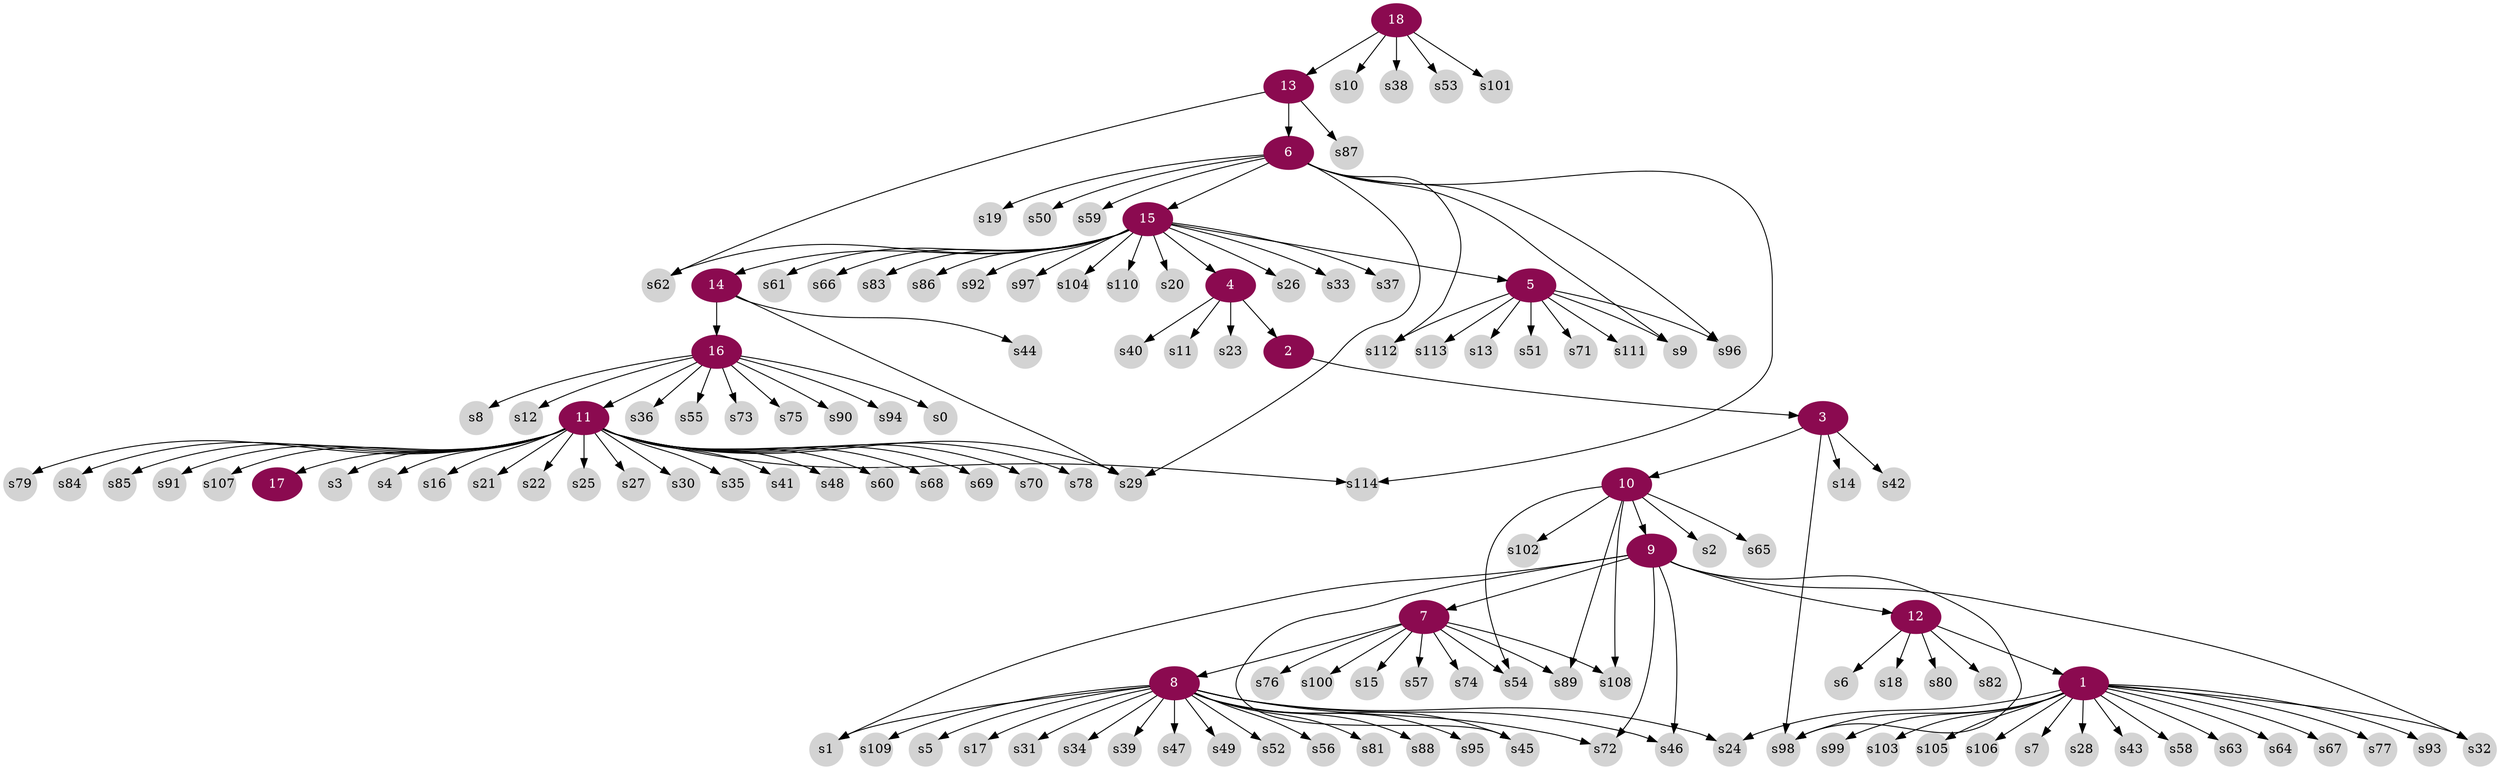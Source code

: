 digraph g{
node [color=deeppink4, style=filled, fontcolor=white];	
12 -> 1;
4 -> 2;
2 -> 3;
15 -> 4;
15 -> 5;
13 -> 6;
9 -> 7;
7 -> 8;
10 -> 9;
3 -> 10;
16 -> 11;
9 -> 12;
18 -> 13;
15 -> 14;
6 -> 15;
14 -> 16;
11 -> 17;
node [color=lightgrey, style=filled, fontcolor=black, shape=circle, fixedsize=true];  
1 -> s7;
1 -> s24;
1 -> s28;
1 -> s32;
1 -> s43;
1 -> s58;
1 -> s63;
1 -> s64;
1 -> s67;
1 -> s77;
1 -> s93;
1 -> s98;
1 -> s99;
1 -> s103;
1 -> s105;
1 -> s106;
3 -> s14;
3 -> s42;
3 -> s98;
4 -> s11;
4 -> s23;
4 -> s40;
5 -> s9;
5 -> s13;
5 -> s51;
5 -> s71;
5 -> s96;
5 -> s111;
5 -> s112;
5 -> s113;
6 -> s9;
6 -> s19;
6 -> s29;
6 -> s50;
6 -> s59;
6 -> s96;
6 -> s112;
6 -> s114;
7 -> s15;
7 -> s54;
7 -> s57;
7 -> s74;
7 -> s76;
7 -> s89;
7 -> s100;
7 -> s108;
8 -> s1;
8 -> s5;
8 -> s17;
8 -> s24;
8 -> s31;
8 -> s34;
8 -> s39;
8 -> s45;
8 -> s46;
8 -> s47;
8 -> s49;
8 -> s52;
8 -> s56;
8 -> s72;
8 -> s81;
8 -> s88;
8 -> s95;
8 -> s109;
9 -> s1;
9 -> s32;
9 -> s45;
9 -> s46;
9 -> s72;
9 -> s98;
10 -> s2;
10 -> s54;
10 -> s65;
10 -> s89;
10 -> s102;
10 -> s108;
11 -> s3;
11 -> s4;
11 -> s16;
11 -> s21;
11 -> s22;
11 -> s25;
11 -> s27;
11 -> s29;
11 -> s30;
11 -> s35;
11 -> s41;
11 -> s48;
11 -> s60;
11 -> s68;
11 -> s69;
11 -> s70;
11 -> s78;
11 -> s79;
11 -> s84;
11 -> s85;
11 -> s91;
11 -> s107;
11 -> s114;
12 -> s6;
12 -> s18;
12 -> s80;
12 -> s82;
13 -> s62;
13 -> s87;
14 -> s29;
14 -> s44;
15 -> s20;
15 -> s26;
15 -> s33;
15 -> s37;
15 -> s61;
15 -> s62;
15 -> s66;
15 -> s83;
15 -> s86;
15 -> s92;
15 -> s97;
15 -> s104;
15 -> s110;
16 -> s0;
16 -> s8;
16 -> s12;
16 -> s36;
16 -> s55;
16 -> s73;
16 -> s75;
16 -> s90;
16 -> s94;
18 -> s10;
18 -> s38;
18 -> s53;
18 -> s101;
}
